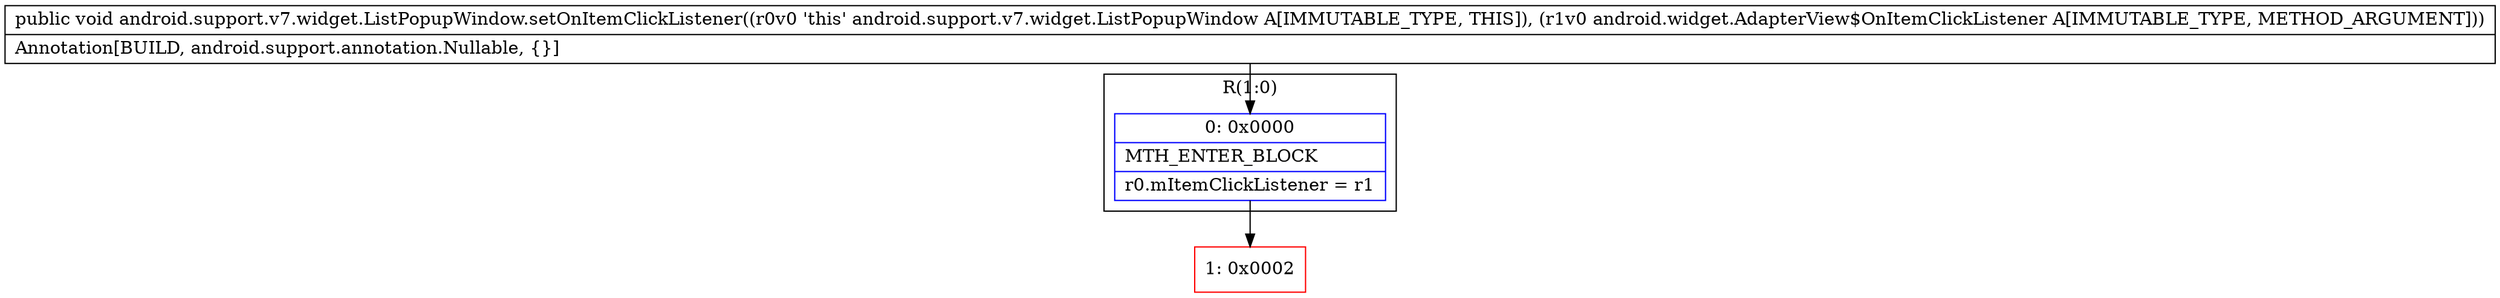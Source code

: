 digraph "CFG forandroid.support.v7.widget.ListPopupWindow.setOnItemClickListener(Landroid\/widget\/AdapterView$OnItemClickListener;)V" {
subgraph cluster_Region_54343805 {
label = "R(1:0)";
node [shape=record,color=blue];
Node_0 [shape=record,label="{0\:\ 0x0000|MTH_ENTER_BLOCK\l|r0.mItemClickListener = r1\l}"];
}
Node_1 [shape=record,color=red,label="{1\:\ 0x0002}"];
MethodNode[shape=record,label="{public void android.support.v7.widget.ListPopupWindow.setOnItemClickListener((r0v0 'this' android.support.v7.widget.ListPopupWindow A[IMMUTABLE_TYPE, THIS]), (r1v0 android.widget.AdapterView$OnItemClickListener A[IMMUTABLE_TYPE, METHOD_ARGUMENT]))  | Annotation[BUILD, android.support.annotation.Nullable, \{\}]\l}"];
MethodNode -> Node_0;
Node_0 -> Node_1;
}

